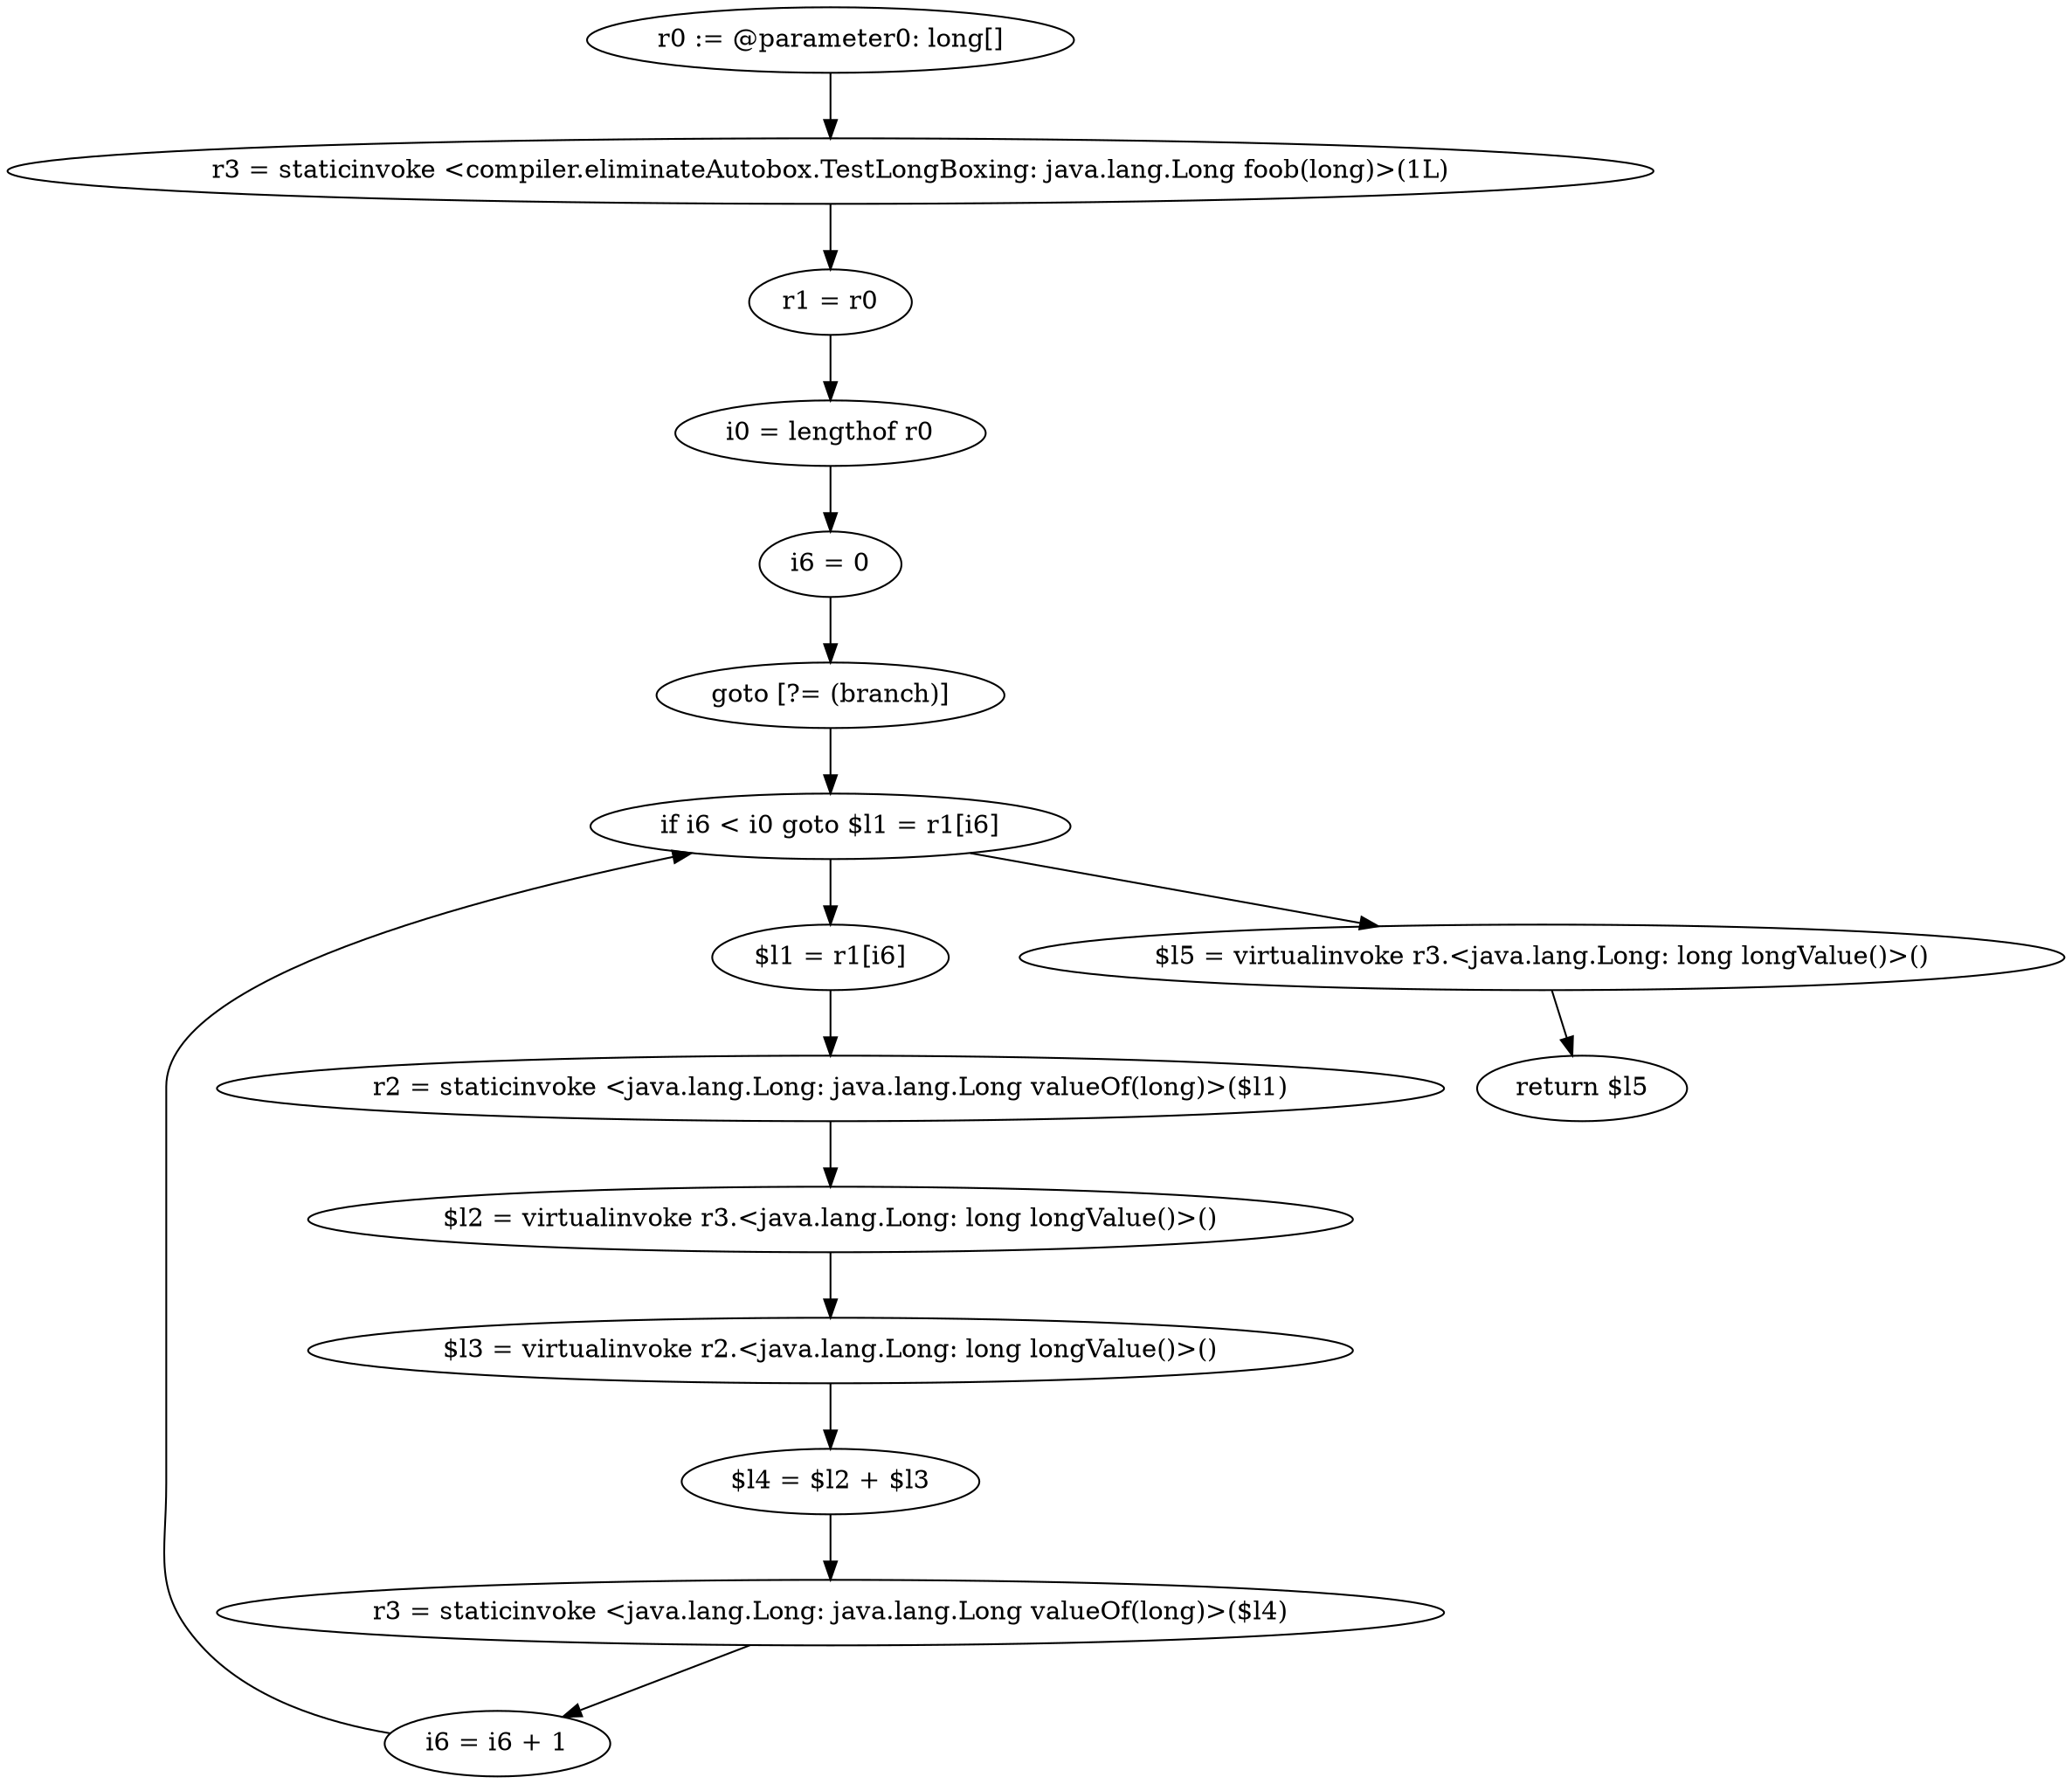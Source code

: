 digraph "unitGraph" {
    "r0 := @parameter0: long[]"
    "r3 = staticinvoke <compiler.eliminateAutobox.TestLongBoxing: java.lang.Long foob(long)>(1L)"
    "r1 = r0"
    "i0 = lengthof r0"
    "i6 = 0"
    "goto [?= (branch)]"
    "$l1 = r1[i6]"
    "r2 = staticinvoke <java.lang.Long: java.lang.Long valueOf(long)>($l1)"
    "$l2 = virtualinvoke r3.<java.lang.Long: long longValue()>()"
    "$l3 = virtualinvoke r2.<java.lang.Long: long longValue()>()"
    "$l4 = $l2 + $l3"
    "r3 = staticinvoke <java.lang.Long: java.lang.Long valueOf(long)>($l4)"
    "i6 = i6 + 1"
    "if i6 < i0 goto $l1 = r1[i6]"
    "$l5 = virtualinvoke r3.<java.lang.Long: long longValue()>()"
    "return $l5"
    "r0 := @parameter0: long[]"->"r3 = staticinvoke <compiler.eliminateAutobox.TestLongBoxing: java.lang.Long foob(long)>(1L)";
    "r3 = staticinvoke <compiler.eliminateAutobox.TestLongBoxing: java.lang.Long foob(long)>(1L)"->"r1 = r0";
    "r1 = r0"->"i0 = lengthof r0";
    "i0 = lengthof r0"->"i6 = 0";
    "i6 = 0"->"goto [?= (branch)]";
    "goto [?= (branch)]"->"if i6 < i0 goto $l1 = r1[i6]";
    "$l1 = r1[i6]"->"r2 = staticinvoke <java.lang.Long: java.lang.Long valueOf(long)>($l1)";
    "r2 = staticinvoke <java.lang.Long: java.lang.Long valueOf(long)>($l1)"->"$l2 = virtualinvoke r3.<java.lang.Long: long longValue()>()";
    "$l2 = virtualinvoke r3.<java.lang.Long: long longValue()>()"->"$l3 = virtualinvoke r2.<java.lang.Long: long longValue()>()";
    "$l3 = virtualinvoke r2.<java.lang.Long: long longValue()>()"->"$l4 = $l2 + $l3";
    "$l4 = $l2 + $l3"->"r3 = staticinvoke <java.lang.Long: java.lang.Long valueOf(long)>($l4)";
    "r3 = staticinvoke <java.lang.Long: java.lang.Long valueOf(long)>($l4)"->"i6 = i6 + 1";
    "i6 = i6 + 1"->"if i6 < i0 goto $l1 = r1[i6]";
    "if i6 < i0 goto $l1 = r1[i6]"->"$l5 = virtualinvoke r3.<java.lang.Long: long longValue()>()";
    "if i6 < i0 goto $l1 = r1[i6]"->"$l1 = r1[i6]";
    "$l5 = virtualinvoke r3.<java.lang.Long: long longValue()>()"->"return $l5";
}
